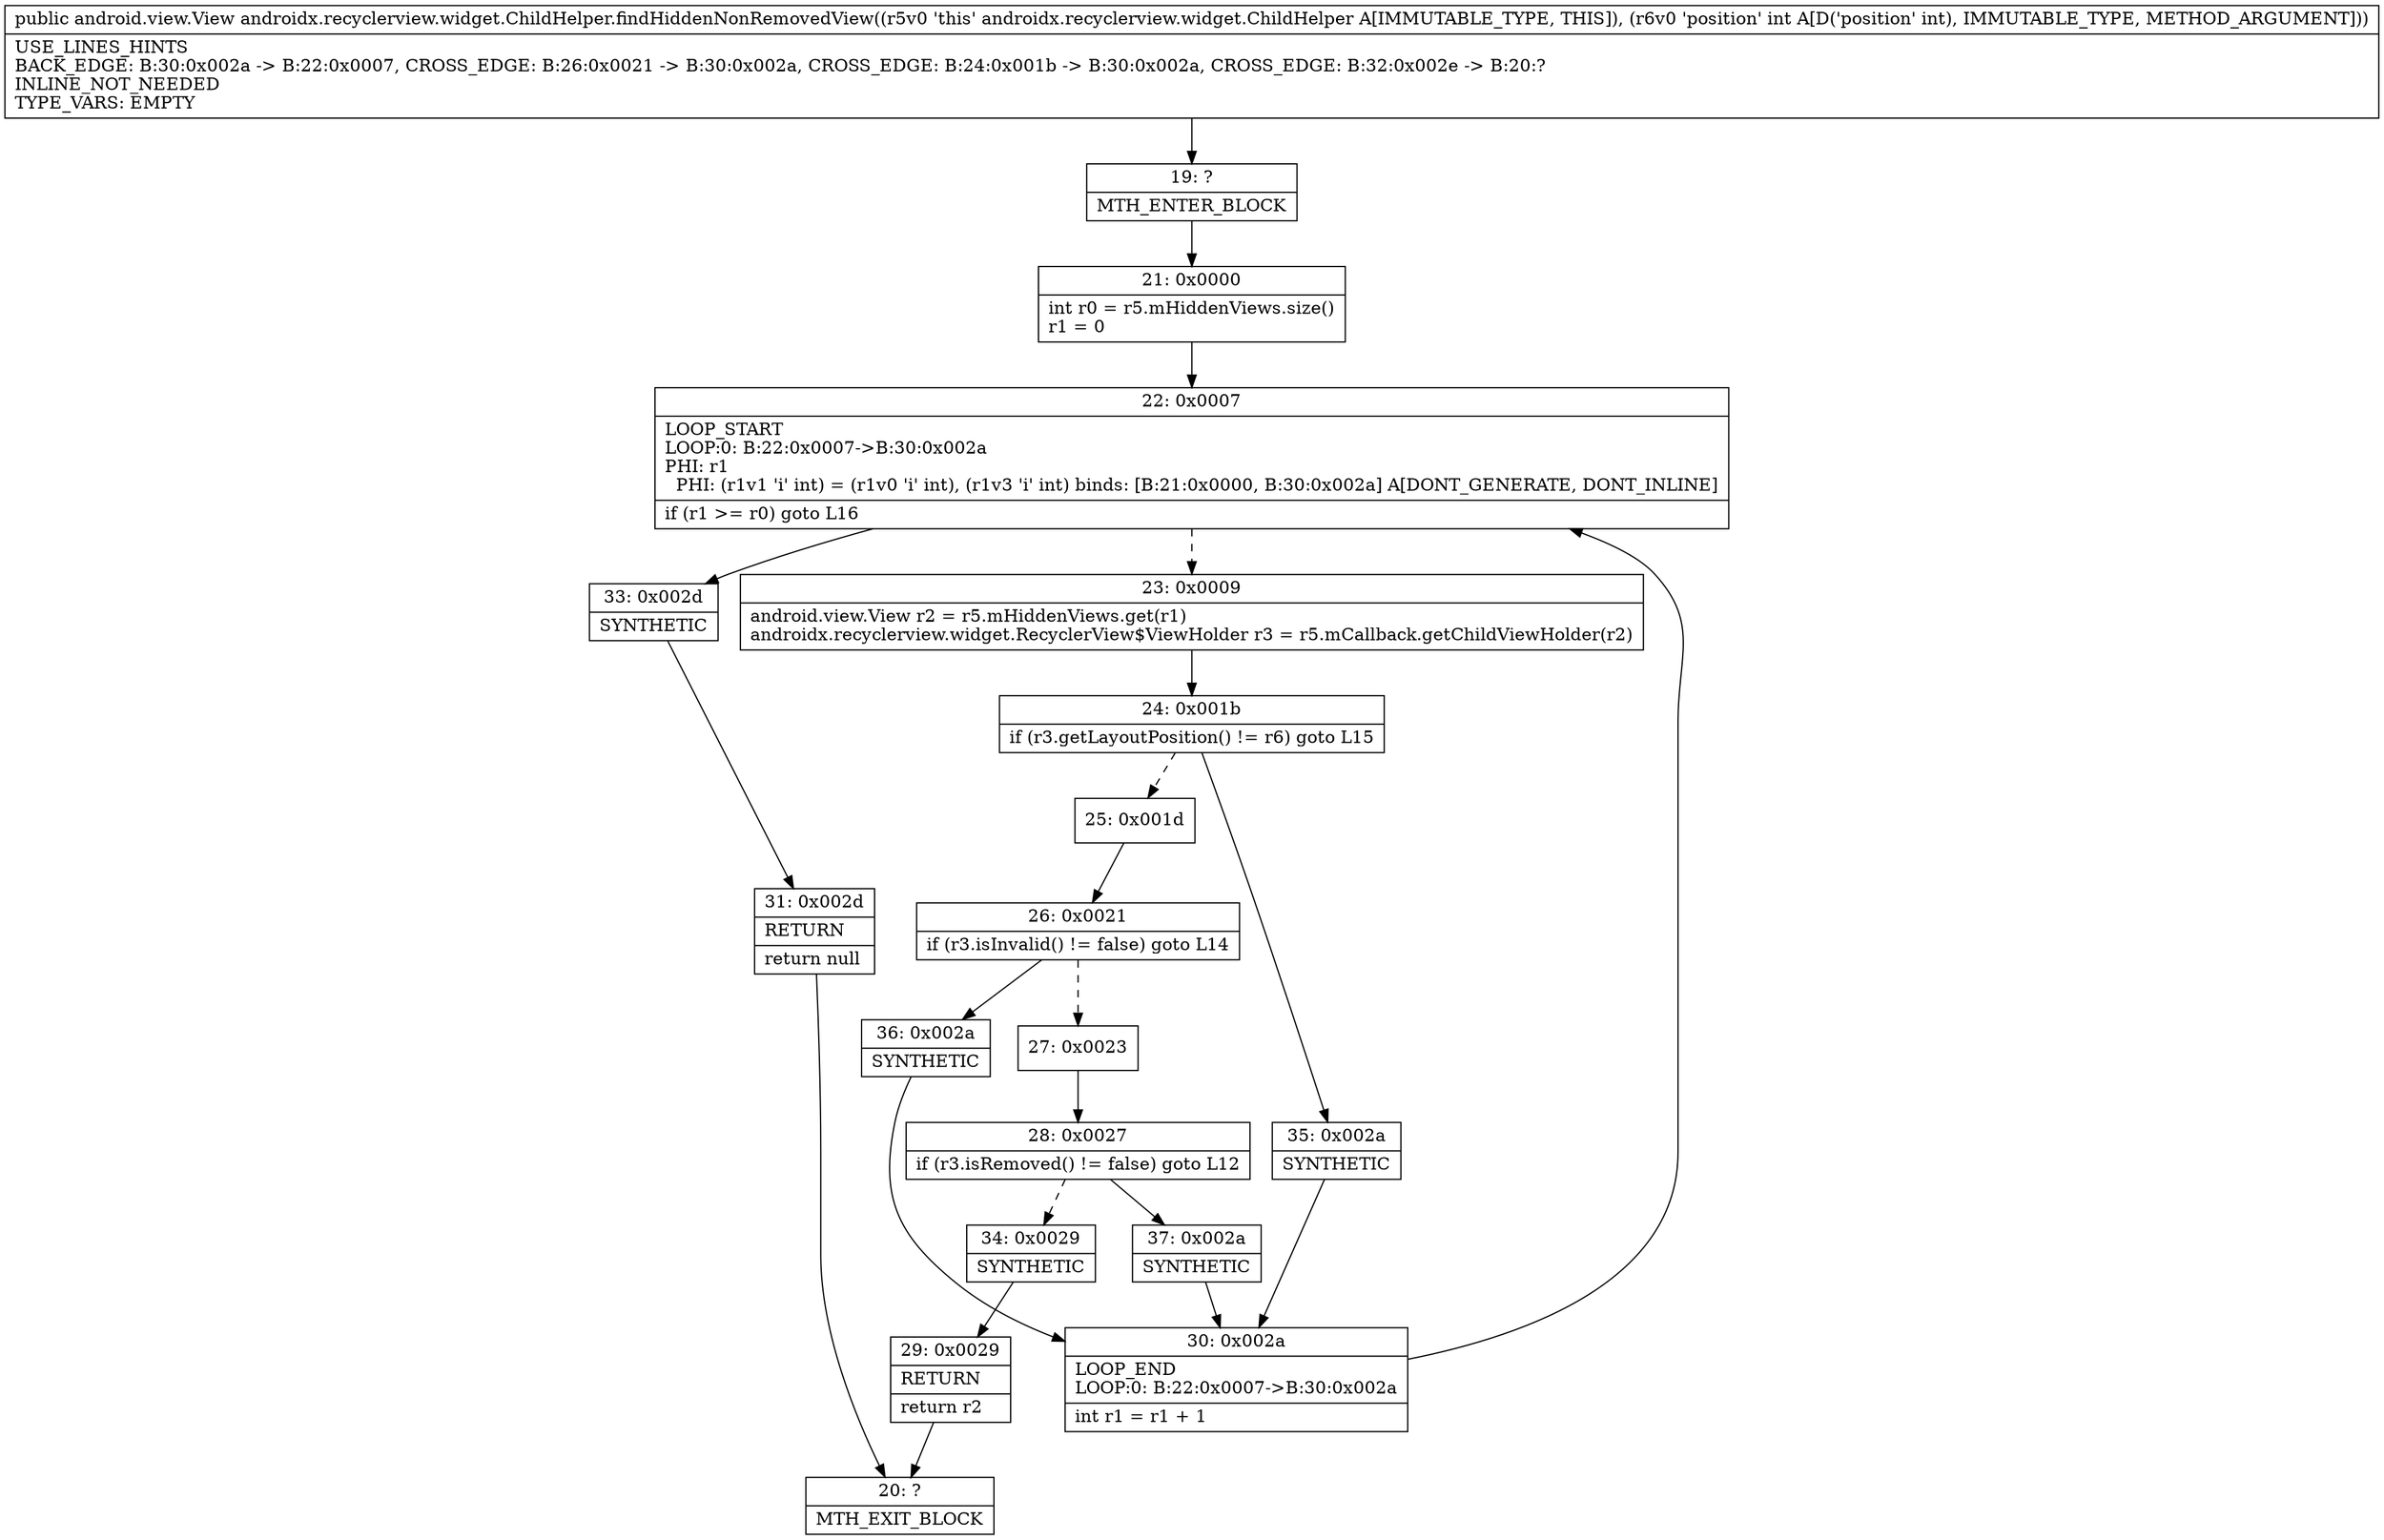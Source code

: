 digraph "CFG forandroidx.recyclerview.widget.ChildHelper.findHiddenNonRemovedView(I)Landroid\/view\/View;" {
Node_19 [shape=record,label="{19\:\ ?|MTH_ENTER_BLOCK\l}"];
Node_21 [shape=record,label="{21\:\ 0x0000|int r0 = r5.mHiddenViews.size()\lr1 = 0\l}"];
Node_22 [shape=record,label="{22\:\ 0x0007|LOOP_START\lLOOP:0: B:22:0x0007\-\>B:30:0x002a\lPHI: r1 \l  PHI: (r1v1 'i' int) = (r1v0 'i' int), (r1v3 'i' int) binds: [B:21:0x0000, B:30:0x002a] A[DONT_GENERATE, DONT_INLINE]\l|if (r1 \>= r0) goto L16\l}"];
Node_23 [shape=record,label="{23\:\ 0x0009|android.view.View r2 = r5.mHiddenViews.get(r1)\landroidx.recyclerview.widget.RecyclerView$ViewHolder r3 = r5.mCallback.getChildViewHolder(r2)\l}"];
Node_24 [shape=record,label="{24\:\ 0x001b|if (r3.getLayoutPosition() != r6) goto L15\l}"];
Node_25 [shape=record,label="{25\:\ 0x001d}"];
Node_26 [shape=record,label="{26\:\ 0x0021|if (r3.isInvalid() != false) goto L14\l}"];
Node_27 [shape=record,label="{27\:\ 0x0023}"];
Node_28 [shape=record,label="{28\:\ 0x0027|if (r3.isRemoved() != false) goto L12\l}"];
Node_34 [shape=record,label="{34\:\ 0x0029|SYNTHETIC\l}"];
Node_29 [shape=record,label="{29\:\ 0x0029|RETURN\l|return r2\l}"];
Node_20 [shape=record,label="{20\:\ ?|MTH_EXIT_BLOCK\l}"];
Node_37 [shape=record,label="{37\:\ 0x002a|SYNTHETIC\l}"];
Node_30 [shape=record,label="{30\:\ 0x002a|LOOP_END\lLOOP:0: B:22:0x0007\-\>B:30:0x002a\l|int r1 = r1 + 1\l}"];
Node_36 [shape=record,label="{36\:\ 0x002a|SYNTHETIC\l}"];
Node_35 [shape=record,label="{35\:\ 0x002a|SYNTHETIC\l}"];
Node_33 [shape=record,label="{33\:\ 0x002d|SYNTHETIC\l}"];
Node_31 [shape=record,label="{31\:\ 0x002d|RETURN\l|return null\l}"];
MethodNode[shape=record,label="{public android.view.View androidx.recyclerview.widget.ChildHelper.findHiddenNonRemovedView((r5v0 'this' androidx.recyclerview.widget.ChildHelper A[IMMUTABLE_TYPE, THIS]), (r6v0 'position' int A[D('position' int), IMMUTABLE_TYPE, METHOD_ARGUMENT]))  | USE_LINES_HINTS\lBACK_EDGE: B:30:0x002a \-\> B:22:0x0007, CROSS_EDGE: B:26:0x0021 \-\> B:30:0x002a, CROSS_EDGE: B:24:0x001b \-\> B:30:0x002a, CROSS_EDGE: B:32:0x002e \-\> B:20:?\lINLINE_NOT_NEEDED\lTYPE_VARS: EMPTY\l}"];
MethodNode -> Node_19;Node_19 -> Node_21;
Node_21 -> Node_22;
Node_22 -> Node_23[style=dashed];
Node_22 -> Node_33;
Node_23 -> Node_24;
Node_24 -> Node_25[style=dashed];
Node_24 -> Node_35;
Node_25 -> Node_26;
Node_26 -> Node_27[style=dashed];
Node_26 -> Node_36;
Node_27 -> Node_28;
Node_28 -> Node_34[style=dashed];
Node_28 -> Node_37;
Node_34 -> Node_29;
Node_29 -> Node_20;
Node_37 -> Node_30;
Node_30 -> Node_22;
Node_36 -> Node_30;
Node_35 -> Node_30;
Node_33 -> Node_31;
Node_31 -> Node_20;
}

